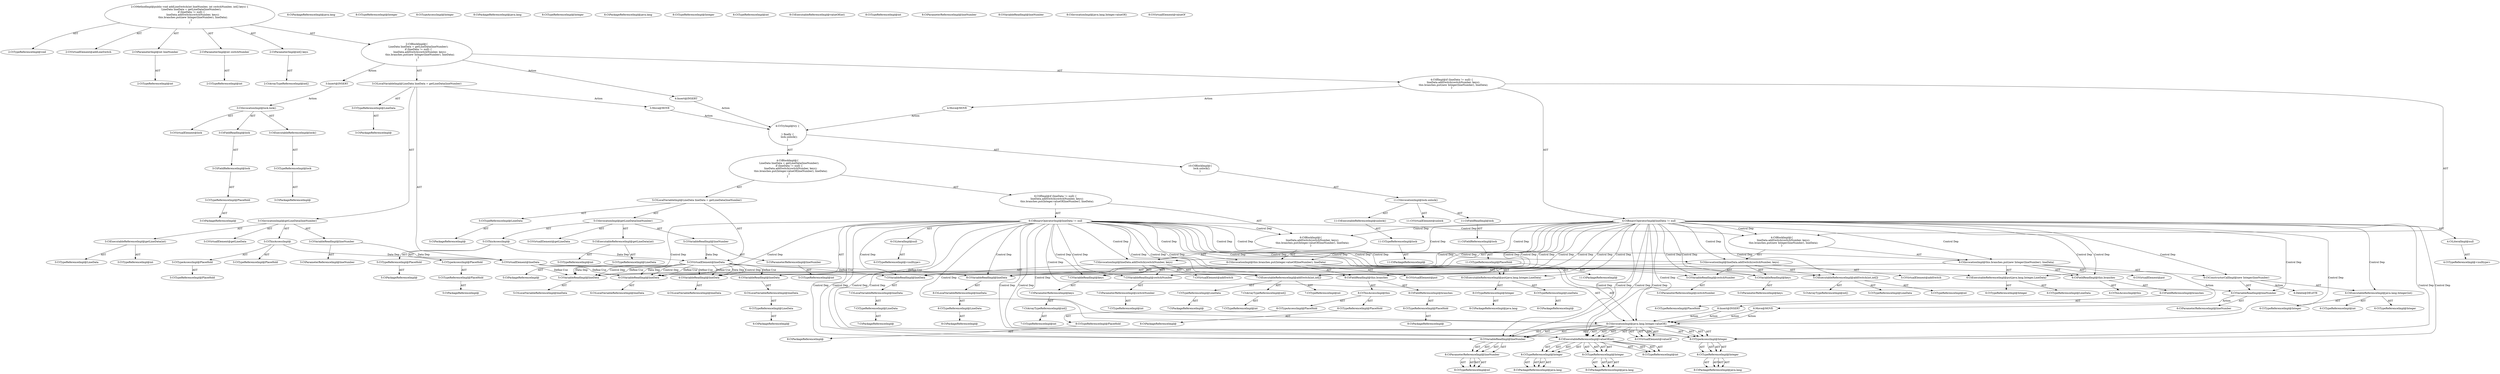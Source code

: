digraph "addLineSwitch#?,int,int,int[]" {
0 [label="2:CtTypeReferenceImpl@void" shape=ellipse]
1 [label="2:CtVirtualElement@addLineSwitch" shape=ellipse]
2 [label="2:CtParameterImpl@int lineNumber" shape=ellipse]
3 [label="2:CtTypeReferenceImpl@int" shape=ellipse]
4 [label="2:CtParameterImpl@int switchNumber" shape=ellipse]
5 [label="2:CtTypeReferenceImpl@int" shape=ellipse]
6 [label="2:CtParameterImpl@int[] keys" shape=ellipse]
7 [label="2:CtArrayTypeReferenceImpl@int[]" shape=ellipse]
8 [label="3:CtTypeReferenceImpl@LineData" shape=ellipse]
9 [label="3:CtPackageReferenceImpl@" shape=ellipse]
10 [label="3:CtExecutableReferenceImpl@getLineData(int)" shape=ellipse]
11 [label="3:CtTypeReferenceImpl@LineData" shape=ellipse]
12 [label="3:CtTypeReferenceImpl@int" shape=ellipse]
13 [label="3:CtVirtualElement@getLineData" shape=ellipse]
14 [label="3:CtTypeAccessImpl@PlaceHold" shape=ellipse]
15 [label="3:CtTypeReferenceImpl@PlaceHold" shape=ellipse]
16 [label="3:CtThisAccessImpl@" shape=ellipse]
17 [label="3:CtTypeReferenceImpl@PlaceHold" shape=ellipse]
18 [label="3:CtVariableReadImpl@lineNumber" shape=ellipse]
19 [label="3:CtParameterReferenceImpl@lineNumber" shape=ellipse]
20 [label="3:CtInvocationImpl@getLineData(lineNumber)" shape=ellipse]
21 [label="3:CtVirtualElement@lineData" shape=ellipse]
22 [label="3:CtLocalVariableImpl@LineData lineData = getLineData(lineNumber)" shape=ellipse]
23 [label="4:CtVariableReadImpl@lineData" shape=ellipse]
24 [label="4:CtLocalVariableReferenceImpl@lineData" shape=ellipse]
25 [label="4:CtLiteralImpl@null" shape=ellipse]
26 [label="4:CtTypeReferenceImpl@<nulltype>" shape=ellipse]
27 [label="4:CtBinaryOperatorImpl@lineData != null" shape=ellipse]
28 [label="5:CtExecutableReferenceImpl@addSwitch(int,int[])" shape=ellipse]
29 [label="5:CtTypeReferenceImpl@LineData" shape=ellipse]
30 [label="5:CtTypeReferenceImpl@int" shape=ellipse]
31 [label="5:CtArrayTypeReferenceImpl@int[]" shape=ellipse]
32 [label="5:CtVirtualElement@addSwitch" shape=ellipse]
33 [label="5:CtVariableReadImpl@lineData" shape=ellipse]
34 [label="5:CtLocalVariableReferenceImpl@lineData" shape=ellipse]
35 [label="5:CtVariableReadImpl@switchNumber" shape=ellipse]
36 [label="5:CtParameterReferenceImpl@switchNumber" shape=ellipse]
37 [label="5:CtVariableReadImpl@keys" shape=ellipse]
38 [label="5:CtParameterReferenceImpl@keys" shape=ellipse]
39 [label="5:CtInvocationImpl@lineData.addSwitch(switchNumber, keys)" shape=ellipse]
40 [label="6:CtExecutableReferenceImpl@put(java.lang.Integer,LineData)" shape=ellipse]
41 [label="6:CtTypeReferenceImpl@Integer" shape=ellipse]
42 [label="6:CtTypeReferenceImpl@LineData" shape=ellipse]
43 [label="6:CtVirtualElement@put" shape=ellipse]
44 [label="6:CtFieldReferenceImpl@branches" shape=ellipse]
45 [label="6:CtTypeReferenceImpl@PlaceHold" shape=ellipse]
46 [label="6:CtFieldReadImpl@this.branches" shape=ellipse]
47 [label="6:CtThisAccessImpl@this" shape=ellipse]
48 [label="6:CtExecutableReferenceImpl@java.lang.Integer(int)" shape=ellipse]
49 [label="6:CtTypeReferenceImpl@Integer" shape=ellipse]
50 [label="6:CtTypeReferenceImpl@Integer" shape=ellipse]
51 [label="6:CtTypeReferenceImpl@int" shape=ellipse]
52 [label="6:CtVariableReadImpl@lineNumber" shape=ellipse]
53 [label="6:CtParameterReferenceImpl@lineNumber" shape=ellipse]
54 [label="6:CtConstructorCallImpl@new Integer(lineNumber)" shape=ellipse]
55 [label="6:CtVariableReadImpl@lineData" shape=ellipse]
56 [label="6:CtLocalVariableReferenceImpl@lineData" shape=ellipse]
57 [label="6:CtInvocationImpl@this.branches.put(new Integer(lineNumber), lineData)" shape=ellipse]
58 [label="4:CtBlockImpl@\{
    lineData.addSwitch(switchNumber, keys);
    this.branches.put(new Integer(lineNumber), lineData);
\}" shape=ellipse]
59 [label="4:CtIfImpl@if (lineData != null) \{
    lineData.addSwitch(switchNumber, keys);
    this.branches.put(new Integer(lineNumber), lineData);
\}" shape=ellipse]
60 [label="2:CtBlockImpl@\{
    LineData lineData = getLineData(lineNumber);
    if (lineData != null) \{
        lineData.addSwitch(switchNumber, keys);
        this.branches.put(new Integer(lineNumber), lineData);
    \}
\}" shape=ellipse]
61 [label="2:CtMethodImpl@public void addLineSwitch(int lineNumber, int switchNumber, int[] keys) \{
    LineData lineData = getLineData(lineNumber);
    if (lineData != null) \{
        lineData.addSwitch(switchNumber, keys);
        this.branches.put(new Integer(lineNumber), lineData);
    \}
\}" shape=ellipse]
62 [label="6:Delete@DELETE" shape=ellipse]
63 [label="3:Insert@INSERT" shape=ellipse]
64 [label="3:CtPackageReferenceImpl@" shape=ellipse]
65 [label="3:CtTypeReferenceImpl@PlaceHold" shape=ellipse]
66 [label="3:CtFieldReferenceImpl@lock" shape=ellipse]
67 [label="3:CtFieldReadImpl@lock" shape=ellipse]
68 [label="3:CtPackageReferenceImpl@" shape=ellipse]
69 [label="3:CtTypeReferenceImpl@lock" shape=ellipse]
70 [label="3:CtExecutableReferenceImpl@lock()" shape=ellipse]
71 [label="3:CtInvocationImpl@lock.lock()" shape=ellipse]
72 [label="3:CtVirtualElement@lock" shape=ellipse]
73 [label="4:Insert@INSERT" shape=ellipse]
74 [label="5:CtPackageReferenceImpl@" shape=ellipse]
75 [label="5:CtTypeReferenceImpl@LineData" shape=ellipse]
76 [label="5:CtPackageReferenceImpl@" shape=ellipse]
77 [label="5:CtTypeReferenceImpl@PlaceHold" shape=ellipse]
78 [label="5:CtPackageReferenceImpl@" shape=ellipse]
79 [label="5:CtTypeReferenceImpl@PlaceHold" shape=ellipse]
80 [label="5:CtTypeAccessImpl@PlaceHold" shape=ellipse]
81 [label="5:CtThisAccessImpl@" shape=ellipse]
82 [label="5:CtPackageReferenceImpl@" shape=ellipse]
83 [label="5:CtTypeReferenceImpl@LineData" shape=ellipse]
84 [label="5:CtTypeReferenceImpl@int" shape=ellipse]
85 [label="5:CtExecutableReferenceImpl@getLineData(int)" shape=ellipse]
86 [label="5:CtTypeReferenceImpl@int" shape=ellipse]
87 [label="5:CtParameterReferenceImpl@lineNumber" shape=ellipse]
88 [label="5:CtVariableReadImpl@lineNumber" shape=ellipse]
89 [label="5:CtInvocationImpl@getLineData(lineNumber)" shape=ellipse]
90 [label="5:CtVirtualElement@getLineData" shape=ellipse]
91 [label="5:CtLocalVariableImpl@LineData lineData = getLineData(lineNumber)" shape=ellipse]
92 [label="5:CtVirtualElement@lineData" shape=ellipse]
93 [label="6:CtPackageReferenceImpl@" shape=ellipse]
94 [label="6:CtTypeReferenceImpl@LineData" shape=ellipse]
95 [label="6:CtLocalVariableReferenceImpl@lineData" shape=ellipse]
96 [label="6:CtVariableReadImpl@lineData" shape=ellipse]
97 [label="6:CtTypeReferenceImpl@<nulltype>" shape=ellipse]
98 [label="6:CtLiteralImpl@null" shape=ellipse]
99 [label="6:CtBinaryOperatorImpl@lineData != null" shape=ellipse]
100 [label="7:CtPackageReferenceImpl@" shape=ellipse]
101 [label="7:CtTypeReferenceImpl@LineData" shape=ellipse]
102 [label="7:CtLocalVariableReferenceImpl@lineData" shape=ellipse]
103 [label="7:CtVariableReadImpl@lineData" shape=ellipse]
104 [label="7:CtPackageReferenceImpl@" shape=ellipse]
105 [label="7:CtTypeReferenceImpl@LineData" shape=ellipse]
106 [label="7:CtTypeReferenceImpl@int" shape=ellipse]
107 [label="7:CtTypeReferenceImpl@int" shape=ellipse]
108 [label="7:CtArrayTypeReferenceImpl@int[]" shape=ellipse]
109 [label="7:CtExecutableReferenceImpl@addSwitch(int,int[])" shape=ellipse]
110 [label="7:CtTypeReferenceImpl@int" shape=ellipse]
111 [label="7:CtParameterReferenceImpl@switchNumber" shape=ellipse]
112 [label="7:CtVariableReadImpl@switchNumber" shape=ellipse]
113 [label="7:CtTypeReferenceImpl@int" shape=ellipse]
114 [label="7:CtArrayTypeReferenceImpl@int[]" shape=ellipse]
115 [label="7:CtParameterReferenceImpl@keys" shape=ellipse]
116 [label="7:CtVariableReadImpl@keys" shape=ellipse]
117 [label="7:CtInvocationImpl@lineData.addSwitch(switchNumber, keys)" shape=ellipse]
118 [label="7:CtVirtualElement@addSwitch" shape=ellipse]
119 [label="8:CtPackageReferenceImpl@" shape=ellipse]
120 [label="8:CtTypeReferenceImpl@PlaceHold" shape=ellipse]
121 [label="8:CtPackageReferenceImpl@" shape=ellipse]
122 [label="8:CtTypeReferenceImpl@PlaceHold" shape=ellipse]
123 [label="8:CtTypeAccessImpl@PlaceHold" shape=ellipse]
124 [label="8:CtThisAccessImpl@this" shape=ellipse]
125 [label="8:CtPackageReferenceImpl@" shape=ellipse]
126 [label="8:CtTypeReferenceImpl@PlaceHold" shape=ellipse]
127 [label="8:CtFieldReferenceImpl@branches" shape=ellipse]
128 [label="8:CtFieldReadImpl@this.branches" shape=ellipse]
129 [label="8:CtPackageReferenceImpl@java.lang" shape=ellipse]
130 [label="8:CtTypeReferenceImpl@Integer" shape=ellipse]
131 [label="8:CtPackageReferenceImpl@" shape=ellipse]
132 [label="8:CtTypeReferenceImpl@LineData" shape=ellipse]
133 [label="8:CtExecutableReferenceImpl@put(java.lang.Integer,LineData)" shape=ellipse]
134 [label="8:CtPackageReferenceImpl@java.lang" shape=ellipse]
135 [label="8:CtTypeReferenceImpl@Integer" shape=ellipse]
136 [label="8:CtTypeAccessImpl@Integer" shape=ellipse]
137 [label="8:CtPackageReferenceImpl@java.lang" shape=ellipse]
138 [label="8:CtTypeReferenceImpl@Integer" shape=ellipse]
139 [label="8:CtPackageReferenceImpl@java.lang" shape=ellipse]
140 [label="8:CtTypeReferenceImpl@Integer" shape=ellipse]
141 [label="8:CtTypeReferenceImpl@int" shape=ellipse]
142 [label="8:CtExecutableReferenceImpl@valueOf(int)" shape=ellipse]
143 [label="8:CtTypeReferenceImpl@int" shape=ellipse]
144 [label="8:CtParameterReferenceImpl@lineNumber" shape=ellipse]
145 [label="8:CtVariableReadImpl@lineNumber" shape=ellipse]
146 [label="8:CtInvocationImpl@java.lang.Integer.valueOf()" shape=ellipse]
147 [label="8:CtVirtualElement@valueOf" shape=ellipse]
148 [label="8:CtPackageReferenceImpl@" shape=ellipse]
149 [label="8:CtTypeReferenceImpl@LineData" shape=ellipse]
150 [label="8:CtLocalVariableReferenceImpl@lineData" shape=ellipse]
151 [label="8:CtVariableReadImpl@lineData" shape=ellipse]
152 [label="8:CtInvocationImpl@this.branches.put(Integer.valueOf(lineNumber), lineData)" shape=ellipse]
153 [label="8:CtVirtualElement@put" shape=ellipse]
154 [label="6:CtBlockImpl@\{
    lineData.addSwitch(switchNumber, keys);
    this.branches.put(Integer.valueOf(lineNumber), lineData);
\}" shape=ellipse]
155 [label="6:CtIfImpl@if (lineData != null) \{
    lineData.addSwitch(switchNumber, keys);
    this.branches.put(Integer.valueOf(lineNumber), lineData);
\}" shape=ellipse]
156 [label="4:CtBlockImpl@\{
    LineData lineData = getLineData(lineNumber);
    if (lineData != null) \{
        lineData.addSwitch(switchNumber, keys);
        this.branches.put(Integer.valueOf(lineNumber), lineData);
    \}
\}" shape=ellipse]
157 [label="11:CtPackageReferenceImpl@" shape=ellipse]
158 [label="11:CtTypeReferenceImpl@PlaceHold" shape=ellipse]
159 [label="11:CtFieldReferenceImpl@lock" shape=ellipse]
160 [label="11:CtFieldReadImpl@lock" shape=ellipse]
161 [label="11:CtPackageReferenceImpl@" shape=ellipse]
162 [label="11:CtTypeReferenceImpl@lock" shape=ellipse]
163 [label="11:CtExecutableReferenceImpl@unlock()" shape=ellipse]
164 [label="11:CtInvocationImpl@lock.unlock()" shape=ellipse]
165 [label="11:CtVirtualElement@unlock" shape=ellipse]
166 [label="10:CtBlockImpl@\{
    lock.unlock();
\}" shape=ellipse]
167 [label="4:CtTryImpl@try \{


\} finally \{
    lock.unlock();
\}" shape=ellipse]
168 [label="8:Insert@INSERT" shape=ellipse]
169 [label="8:CtPackageReferenceImpl@java.lang" shape=ellipse]
170 [label="8:CtTypeReferenceImpl@Integer" shape=ellipse]
171 [label="8:CtTypeAccessImpl@Integer" shape=ellipse]
172 [label="8:CtPackageReferenceImpl@java.lang" shape=ellipse]
173 [label="8:CtTypeReferenceImpl@Integer" shape=ellipse]
174 [label="8:CtPackageReferenceImpl@java.lang" shape=ellipse]
175 [label="8:CtTypeReferenceImpl@Integer" shape=ellipse]
176 [label="8:CtTypeReferenceImpl@int" shape=ellipse]
177 [label="8:CtExecutableReferenceImpl@valueOf(int)" shape=ellipse]
178 [label="8:CtTypeReferenceImpl@int" shape=ellipse]
179 [label="8:CtParameterReferenceImpl@lineNumber" shape=ellipse]
180 [label="8:CtVariableReadImpl@lineNumber" shape=ellipse]
181 [label="8:CtInvocationImpl@java.lang.Integer.valueOf()" shape=ellipse]
182 [label="8:CtVirtualElement@valueOf" shape=ellipse]
183 [label="3:Move@MOVE" shape=ellipse]
184 [label="4:Move@MOVE" shape=ellipse]
185 [label="6:Move@MOVE" shape=ellipse]
2 -> 3 [label="AST"];
4 -> 5 [label="AST"];
6 -> 7 [label="AST"];
8 -> 9 [label="AST"];
10 -> 11 [label="AST"];
10 -> 12 [label="AST"];
14 -> 15 [label="AST"];
16 -> 17 [label="AST"];
16 -> 14 [label="AST"];
16 -> 21 [label="Data Dep"];
18 -> 19 [label="AST"];
18 -> 21 [label="Data Dep"];
20 -> 13 [label="AST"];
20 -> 16 [label="AST"];
20 -> 10 [label="AST"];
20 -> 18 [label="AST"];
21 -> 23 [label="Define-Use"];
21 -> 33 [label="Define-Use"];
21 -> 55 [label="Define-Use"];
22 -> 21 [label="AST"];
22 -> 8 [label="AST"];
22 -> 20 [label="AST"];
22 -> 183 [label="Action"];
23 -> 24 [label="AST"];
25 -> 26 [label="AST"];
27 -> 23 [label="AST"];
27 -> 25 [label="AST"];
27 -> 58 [label="Control Dep"];
27 -> 39 [label="Control Dep"];
27 -> 28 [label="Control Dep"];
27 -> 33 [label="Control Dep"];
27 -> 35 [label="Control Dep"];
27 -> 37 [label="Control Dep"];
27 -> 57 [label="Control Dep"];
27 -> 40 [label="Control Dep"];
27 -> 46 [label="Control Dep"];
27 -> 54 [label="Control Dep"];
27 -> 48 [label="Control Dep"];
27 -> 52 [label="Control Dep"];
27 -> 55 [label="Control Dep"];
27 -> 103 [label="Control Dep"];
27 -> 109 [label="Control Dep"];
27 -> 112 [label="Control Dep"];
27 -> 116 [label="Control Dep"];
27 -> 117 [label="Control Dep"];
27 -> 128 [label="Control Dep"];
27 -> 133 [label="Control Dep"];
27 -> 171 [label="Control Dep"];
27 -> 171 [label="Control Dep"];
27 -> 177 [label="Control Dep"];
27 -> 177 [label="Control Dep"];
27 -> 180 [label="Control Dep"];
27 -> 180 [label="Control Dep"];
27 -> 181 [label="Control Dep"];
27 -> 181 [label="Control Dep"];
27 -> 151 [label="Control Dep"];
27 -> 152 [label="Control Dep"];
27 -> 154 [label="Control Dep"];
28 -> 29 [label="AST"];
28 -> 30 [label="AST"];
28 -> 31 [label="AST"];
33 -> 34 [label="AST"];
35 -> 36 [label="AST"];
37 -> 38 [label="AST"];
39 -> 32 [label="AST"];
39 -> 33 [label="AST"];
39 -> 28 [label="AST"];
39 -> 35 [label="AST"];
39 -> 37 [label="AST"];
40 -> 41 [label="AST"];
40 -> 42 [label="AST"];
44 -> 45 [label="AST"];
46 -> 47 [label="AST"];
46 -> 44 [label="AST"];
48 -> 49 [label="AST"];
48 -> 50 [label="AST"];
48 -> 51 [label="AST"];
52 -> 53 [label="AST"];
52 -> 185 [label="Action"];
54 -> 48 [label="AST"];
54 -> 52 [label="AST"];
54 -> 62 [label="Action"];
55 -> 56 [label="AST"];
57 -> 43 [label="AST"];
57 -> 46 [label="AST"];
57 -> 40 [label="AST"];
57 -> 54 [label="AST"];
57 -> 55 [label="AST"];
57 -> 168 [label="Action"];
58 -> 39 [label="AST"];
58 -> 57 [label="AST"];
59 -> 27 [label="AST"];
59 -> 58 [label="AST"];
59 -> 184 [label="Action"];
60 -> 22 [label="AST"];
60 -> 59 [label="AST"];
60 -> 63 [label="Action"];
60 -> 73 [label="Action"];
61 -> 1 [label="AST"];
61 -> 0 [label="AST"];
61 -> 2 [label="AST"];
61 -> 4 [label="AST"];
61 -> 6 [label="AST"];
61 -> 60 [label="AST"];
63 -> 71 [label="Action"];
65 -> 64 [label="AST"];
66 -> 65 [label="AST"];
67 -> 66 [label="AST"];
69 -> 68 [label="AST"];
70 -> 69 [label="AST"];
71 -> 72 [label="AST"];
71 -> 67 [label="AST"];
71 -> 70 [label="AST"];
73 -> 167 [label="Action"];
75 -> 74 [label="AST"];
77 -> 76 [label="AST"];
79 -> 78 [label="AST"];
80 -> 79 [label="AST"];
81 -> 77 [label="AST"];
81 -> 80 [label="AST"];
81 -> 92 [label="Data Dep"];
83 -> 82 [label="AST"];
85 -> 83 [label="AST"];
85 -> 84 [label="AST"];
87 -> 86 [label="AST"];
88 -> 87 [label="AST"];
88 -> 92 [label="Data Dep"];
89 -> 90 [label="AST"];
89 -> 81 [label="AST"];
89 -> 85 [label="AST"];
89 -> 88 [label="AST"];
91 -> 92 [label="AST"];
91 -> 75 [label="AST"];
91 -> 89 [label="AST"];
92 -> 96 [label="Define-Use"];
92 -> 103 [label="Define-Use"];
92 -> 151 [label="Define-Use"];
92 -> 23 [label="Define-Use"];
92 -> 23 [label="Data Dep"];
92 -> 23 [label="Control Dep"];
92 -> 33 [label="Define-Use"];
92 -> 33 [label="Data Dep"];
92 -> 33 [label="Control Dep"];
92 -> 55 [label="Define-Use"];
92 -> 55 [label="Data Dep"];
92 -> 55 [label="Control Dep"];
94 -> 93 [label="AST"];
95 -> 94 [label="AST"];
96 -> 95 [label="AST"];
98 -> 97 [label="AST"];
99 -> 96 [label="AST"];
99 -> 98 [label="AST"];
99 -> 154 [label="Control Dep"];
99 -> 117 [label="Control Dep"];
99 -> 109 [label="Control Dep"];
99 -> 103 [label="Control Dep"];
99 -> 112 [label="Control Dep"];
99 -> 116 [label="Control Dep"];
99 -> 152 [label="Control Dep"];
99 -> 133 [label="Control Dep"];
99 -> 128 [label="Control Dep"];
99 -> 181 [label="Control Dep"];
99 -> 181 [label="Control Dep"];
99 -> 177 [label="Control Dep"];
99 -> 177 [label="Control Dep"];
99 -> 171 [label="Control Dep"];
99 -> 171 [label="Control Dep"];
99 -> 180 [label="Control Dep"];
99 -> 180 [label="Control Dep"];
99 -> 151 [label="Control Dep"];
99 -> 58 [label="Control Dep"];
99 -> 39 [label="Control Dep"];
99 -> 28 [label="Control Dep"];
99 -> 33 [label="Control Dep"];
99 -> 35 [label="Control Dep"];
99 -> 37 [label="Control Dep"];
99 -> 57 [label="Control Dep"];
99 -> 40 [label="Control Dep"];
99 -> 46 [label="Control Dep"];
99 -> 52 [label="Control Dep"];
99 -> 55 [label="Control Dep"];
101 -> 100 [label="AST"];
102 -> 101 [label="AST"];
103 -> 102 [label="AST"];
105 -> 104 [label="AST"];
108 -> 107 [label="AST"];
109 -> 105 [label="AST"];
109 -> 106 [label="AST"];
109 -> 108 [label="AST"];
111 -> 110 [label="AST"];
112 -> 111 [label="AST"];
114 -> 113 [label="AST"];
115 -> 114 [label="AST"];
116 -> 115 [label="AST"];
117 -> 118 [label="AST"];
117 -> 103 [label="AST"];
117 -> 109 [label="AST"];
117 -> 112 [label="AST"];
117 -> 116 [label="AST"];
120 -> 119 [label="AST"];
122 -> 121 [label="AST"];
123 -> 122 [label="AST"];
124 -> 120 [label="AST"];
124 -> 123 [label="AST"];
126 -> 125 [label="AST"];
127 -> 126 [label="AST"];
128 -> 124 [label="AST"];
128 -> 127 [label="AST"];
130 -> 129 [label="AST"];
132 -> 131 [label="AST"];
133 -> 130 [label="AST"];
133 -> 132 [label="AST"];
170 -> 169 [label="AST"];
170 -> 169 [label="AST"];
171 -> 170 [label="AST"];
171 -> 170 [label="AST"];
173 -> 172 [label="AST"];
173 -> 172 [label="AST"];
175 -> 174 [label="AST"];
175 -> 174 [label="AST"];
177 -> 173 [label="AST"];
177 -> 173 [label="AST"];
177 -> 175 [label="AST"];
177 -> 175 [label="AST"];
177 -> 176 [label="AST"];
177 -> 176 [label="AST"];
179 -> 178 [label="AST"];
179 -> 178 [label="AST"];
180 -> 179 [label="AST"];
180 -> 179 [label="AST"];
181 -> 182 [label="AST"];
181 -> 182 [label="AST"];
181 -> 171 [label="AST"];
181 -> 171 [label="AST"];
181 -> 177 [label="AST"];
181 -> 177 [label="AST"];
181 -> 180 [label="AST"];
181 -> 180 [label="AST"];
149 -> 148 [label="AST"];
150 -> 149 [label="AST"];
151 -> 150 [label="AST"];
152 -> 153 [label="AST"];
152 -> 128 [label="AST"];
152 -> 133 [label="AST"];
152 -> 181 [label="AST"];
152 -> 181 [label="AST"];
152 -> 151 [label="AST"];
154 -> 117 [label="AST"];
154 -> 152 [label="AST"];
155 -> 99 [label="AST"];
155 -> 154 [label="AST"];
156 -> 91 [label="AST"];
156 -> 155 [label="AST"];
158 -> 157 [label="AST"];
159 -> 158 [label="AST"];
160 -> 159 [label="AST"];
162 -> 161 [label="AST"];
163 -> 162 [label="AST"];
164 -> 165 [label="AST"];
164 -> 160 [label="AST"];
164 -> 163 [label="AST"];
166 -> 164 [label="AST"];
167 -> 156 [label="AST"];
167 -> 166 [label="AST"];
168 -> 181 [label="Action"];
168 -> 181 [label="Action"];
170 -> 169 [label="AST"];
170 -> 169 [label="AST"];
171 -> 170 [label="AST"];
171 -> 170 [label="AST"];
173 -> 172 [label="AST"];
173 -> 172 [label="AST"];
175 -> 174 [label="AST"];
175 -> 174 [label="AST"];
177 -> 173 [label="AST"];
177 -> 173 [label="AST"];
177 -> 175 [label="AST"];
177 -> 175 [label="AST"];
177 -> 176 [label="AST"];
177 -> 176 [label="AST"];
179 -> 178 [label="AST"];
179 -> 178 [label="AST"];
180 -> 179 [label="AST"];
180 -> 179 [label="AST"];
181 -> 182 [label="AST"];
181 -> 182 [label="AST"];
181 -> 171 [label="AST"];
181 -> 171 [label="AST"];
181 -> 177 [label="AST"];
181 -> 177 [label="AST"];
181 -> 180 [label="AST"];
181 -> 180 [label="AST"];
183 -> 167 [label="Action"];
184 -> 167 [label="Action"];
185 -> 181 [label="Action"];
185 -> 181 [label="Action"];
}